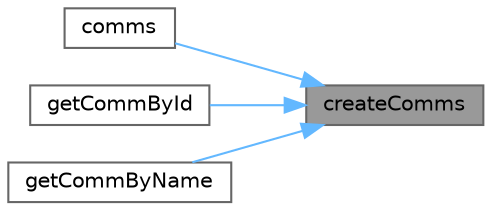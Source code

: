 digraph "createComms"
{
 // LATEX_PDF_SIZE
  bgcolor="transparent";
  edge [fontname=Helvetica,fontsize=10,labelfontname=Helvetica,labelfontsize=10];
  node [fontname=Helvetica,fontsize=10,shape=box,height=0.2,width=0.4];
  rankdir="RL";
  Node1 [id="Node000001",label="createComms",height=0.2,width=0.4,color="gray40", fillcolor="grey60", style="filled", fontcolor="black",tooltip=" "];
  Node1 -> Node2 [id="edge1_Node000001_Node000002",dir="back",color="steelblue1",style="solid",tooltip=" "];
  Node2 [id="Node000002",label="comms",height=0.2,width=0.4,color="grey40", fillcolor="white", style="filled",URL="$classFoam_1_1multiWorldConnections.html#acc81090e8998dc5474f46a581bf06ca5",tooltip=" "];
  Node1 -> Node3 [id="edge2_Node000001_Node000003",dir="back",color="steelblue1",style="solid",tooltip=" "];
  Node3 [id="Node000003",label="getCommById",height=0.2,width=0.4,color="grey40", fillcolor="white", style="filled",URL="$classFoam_1_1multiWorldConnections.html#a5c48f9d1d06ae6a02bb78c5d3e93666b",tooltip=" "];
  Node1 -> Node4 [id="edge3_Node000001_Node000004",dir="back",color="steelblue1",style="solid",tooltip=" "];
  Node4 [id="Node000004",label="getCommByName",height=0.2,width=0.4,color="grey40", fillcolor="white", style="filled",URL="$classFoam_1_1multiWorldConnections.html#a18233ac60f995c5f0e33916202b9c139",tooltip=" "];
}
